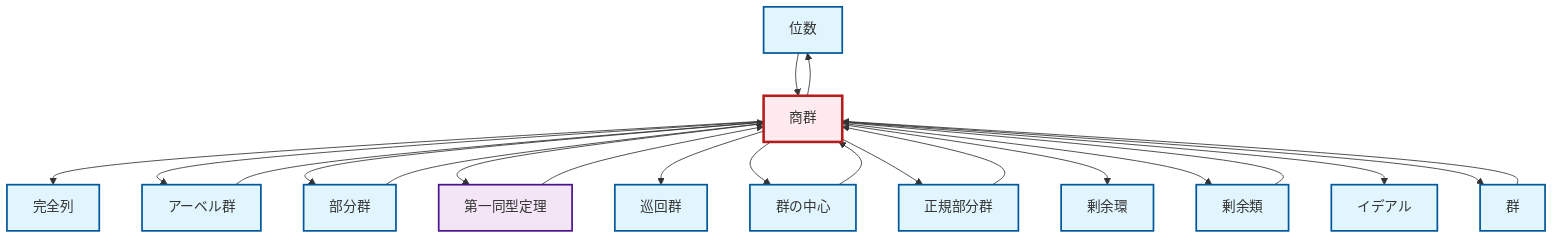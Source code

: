 graph TD
    classDef definition fill:#e1f5fe,stroke:#01579b,stroke-width:2px
    classDef theorem fill:#f3e5f5,stroke:#4a148c,stroke-width:2px
    classDef axiom fill:#fff3e0,stroke:#e65100,stroke-width:2px
    classDef example fill:#e8f5e9,stroke:#1b5e20,stroke-width:2px
    classDef current fill:#ffebee,stroke:#b71c1c,stroke-width:3px
    def-order["位数"]:::definition
    def-center-of-group["群の中心"]:::definition
    def-coset["剰余類"]:::definition
    def-exact-sequence["完全列"]:::definition
    def-ideal["イデアル"]:::definition
    thm-first-isomorphism["第一同型定理"]:::theorem
    def-cyclic-group["巡回群"]:::definition
    def-quotient-ring["剰余環"]:::definition
    def-normal-subgroup["正規部分群"]:::definition
    def-quotient-group["商群"]:::definition
    def-group["群"]:::definition
    def-abelian-group["アーベル群"]:::definition
    def-subgroup["部分群"]:::definition
    def-quotient-group --> def-exact-sequence
    def-quotient-group --> def-abelian-group
    def-order --> def-quotient-group
    def-subgroup --> def-quotient-group
    def-quotient-group --> def-subgroup
    def-quotient-group --> thm-first-isomorphism
    def-normal-subgroup --> def-quotient-group
    def-group --> def-quotient-group
    def-quotient-group --> def-cyclic-group
    thm-first-isomorphism --> def-quotient-group
    def-coset --> def-quotient-group
    def-quotient-group --> def-center-of-group
    def-quotient-group --> def-normal-subgroup
    def-quotient-group --> def-quotient-ring
    def-abelian-group --> def-quotient-group
    def-center-of-group --> def-quotient-group
    def-quotient-group --> def-coset
    def-quotient-group --> def-order
    def-quotient-group --> def-ideal
    def-quotient-group --> def-group
    class def-quotient-group current
